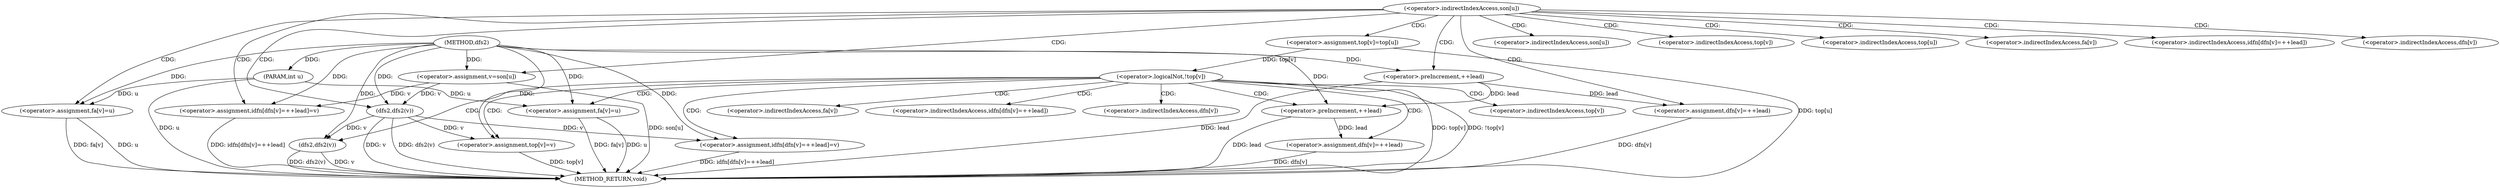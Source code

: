digraph "dfs2" {  
"1000230" [label = "(METHOD,dfs2)" ]
"1000297" [label = "(METHOD_RETURN,void)" ]
"1000231" [label = "(PARAM,int u)" ]
"1000270" [label = "(<operator>.logicalNot,!top[v])" ]
"1000239" [label = "(<operator>.assignment,v=son[u])" ]
"1000244" [label = "(<operator>.assignment,top[v]=top[u])" ]
"1000251" [label = "(<operator>.assignment,fa[v]=u)" ]
"1000256" [label = "(<operator>.assignment,idfn[dfn[v]=++lead]=v)" ]
"1000266" [label = "(dfs2,dfs2(v))" ]
"1000275" [label = "(<operator>.assignment,top[v]=v)" ]
"1000280" [label = "(<operator>.assignment,fa[v]=u)" ]
"1000285" [label = "(<operator>.assignment,idfn[dfn[v]=++lead]=v)" ]
"1000295" [label = "(dfs2,dfs2(v))" ]
"1000259" [label = "(<operator>.assignment,dfn[v]=++lead)" ]
"1000288" [label = "(<operator>.assignment,dfn[v]=++lead)" ]
"1000263" [label = "(<operator>.preIncrement,++lead)" ]
"1000292" [label = "(<operator>.preIncrement,++lead)" ]
"1000234" [label = "(<operator>.indirectIndexAccess,son[u])" ]
"1000241" [label = "(<operator>.indirectIndexAccess,son[u])" ]
"1000245" [label = "(<operator>.indirectIndexAccess,top[v])" ]
"1000248" [label = "(<operator>.indirectIndexAccess,top[u])" ]
"1000252" [label = "(<operator>.indirectIndexAccess,fa[v])" ]
"1000257" [label = "(<operator>.indirectIndexAccess,idfn[dfn[v]=++lead])" ]
"1000276" [label = "(<operator>.indirectIndexAccess,top[v])" ]
"1000281" [label = "(<operator>.indirectIndexAccess,fa[v])" ]
"1000286" [label = "(<operator>.indirectIndexAccess,idfn[dfn[v]=++lead])" ]
"1000260" [label = "(<operator>.indirectIndexAccess,dfn[v])" ]
"1000289" [label = "(<operator>.indirectIndexAccess,dfn[v])" ]
  "1000231" -> "1000297"  [ label = "DDG: u"] 
  "1000239" -> "1000297"  [ label = "DDG: son[u]"] 
  "1000244" -> "1000297"  [ label = "DDG: top[u]"] 
  "1000251" -> "1000297"  [ label = "DDG: fa[v]"] 
  "1000251" -> "1000297"  [ label = "DDG: u"] 
  "1000259" -> "1000297"  [ label = "DDG: dfn[v]"] 
  "1000263" -> "1000297"  [ label = "DDG: lead"] 
  "1000256" -> "1000297"  [ label = "DDG: idfn[dfn[v]=++lead]"] 
  "1000266" -> "1000297"  [ label = "DDG: v"] 
  "1000266" -> "1000297"  [ label = "DDG: dfs2(v)"] 
  "1000270" -> "1000297"  [ label = "DDG: top[v]"] 
  "1000270" -> "1000297"  [ label = "DDG: !top[v]"] 
  "1000275" -> "1000297"  [ label = "DDG: top[v]"] 
  "1000280" -> "1000297"  [ label = "DDG: fa[v]"] 
  "1000280" -> "1000297"  [ label = "DDG: u"] 
  "1000288" -> "1000297"  [ label = "DDG: dfn[v]"] 
  "1000292" -> "1000297"  [ label = "DDG: lead"] 
  "1000285" -> "1000297"  [ label = "DDG: idfn[dfn[v]=++lead]"] 
  "1000295" -> "1000297"  [ label = "DDG: v"] 
  "1000295" -> "1000297"  [ label = "DDG: dfs2(v)"] 
  "1000230" -> "1000231"  [ label = "DDG: "] 
  "1000231" -> "1000251"  [ label = "DDG: u"] 
  "1000230" -> "1000251"  [ label = "DDG: "] 
  "1000239" -> "1000256"  [ label = "DDG: v"] 
  "1000230" -> "1000256"  [ label = "DDG: "] 
  "1000244" -> "1000270"  [ label = "DDG: top[v]"] 
  "1000266" -> "1000275"  [ label = "DDG: v"] 
  "1000230" -> "1000275"  [ label = "DDG: "] 
  "1000231" -> "1000280"  [ label = "DDG: u"] 
  "1000230" -> "1000280"  [ label = "DDG: "] 
  "1000230" -> "1000285"  [ label = "DDG: "] 
  "1000266" -> "1000285"  [ label = "DDG: v"] 
  "1000230" -> "1000239"  [ label = "DDG: "] 
  "1000230" -> "1000266"  [ label = "DDG: "] 
  "1000239" -> "1000266"  [ label = "DDG: v"] 
  "1000230" -> "1000295"  [ label = "DDG: "] 
  "1000266" -> "1000295"  [ label = "DDG: v"] 
  "1000263" -> "1000259"  [ label = "DDG: lead"] 
  "1000292" -> "1000288"  [ label = "DDG: lead"] 
  "1000230" -> "1000263"  [ label = "DDG: "] 
  "1000263" -> "1000292"  [ label = "DDG: lead"] 
  "1000230" -> "1000292"  [ label = "DDG: "] 
  "1000234" -> "1000239"  [ label = "CDG: "] 
  "1000234" -> "1000260"  [ label = "CDG: "] 
  "1000234" -> "1000263"  [ label = "CDG: "] 
  "1000234" -> "1000244"  [ label = "CDG: "] 
  "1000234" -> "1000259"  [ label = "CDG: "] 
  "1000234" -> "1000251"  [ label = "CDG: "] 
  "1000234" -> "1000266"  [ label = "CDG: "] 
  "1000234" -> "1000252"  [ label = "CDG: "] 
  "1000234" -> "1000257"  [ label = "CDG: "] 
  "1000234" -> "1000248"  [ label = "CDG: "] 
  "1000234" -> "1000241"  [ label = "CDG: "] 
  "1000234" -> "1000256"  [ label = "CDG: "] 
  "1000234" -> "1000245"  [ label = "CDG: "] 
  "1000270" -> "1000286"  [ label = "CDG: "] 
  "1000270" -> "1000285"  [ label = "CDG: "] 
  "1000270" -> "1000276"  [ label = "CDG: "] 
  "1000270" -> "1000281"  [ label = "CDG: "] 
  "1000270" -> "1000280"  [ label = "CDG: "] 
  "1000270" -> "1000289"  [ label = "CDG: "] 
  "1000270" -> "1000295"  [ label = "CDG: "] 
  "1000270" -> "1000288"  [ label = "CDG: "] 
  "1000270" -> "1000292"  [ label = "CDG: "] 
  "1000270" -> "1000275"  [ label = "CDG: "] 
}
